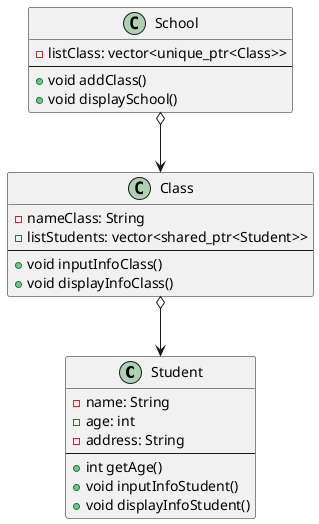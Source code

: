 @startuml

class Student {
    - name: String
    - age: int
    - address: String
    --
    + int getAge()
    + void inputInfoStudent()
    + void displayInfoStudent()
}

class Class {
    - nameClass: String
    - listStudents: vector<shared_ptr<Student>>
    --
    + void inputInfoClass()
    + void displayInfoClass()
}

class School {
    - listClass: vector<unique_ptr<Class>>
    --
    + void addClass()
    + void displaySchool()
}

Class o--> Student
School o--> Class

@enduml
